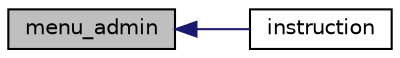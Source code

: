 digraph "menu_admin"
{
  edge [fontname="Helvetica",fontsize="10",labelfontname="Helvetica",labelfontsize="10"];
  node [fontname="Helvetica",fontsize="10",shape=record];
  rankdir="LR";
  Node7 [label="menu_admin",height=0.2,width=0.4,color="black", fillcolor="grey75", style="filled", fontcolor="black"];
  Node7 -> Node8 [dir="back",color="midnightblue",fontsize="10",style="solid"];
  Node8 [label="instruction",height=0.2,width=0.4,color="black", fillcolor="white", style="filled",URL="$menu_8c.html#a7b27fa1cd88be135a242f9c137dd745e"];
}
